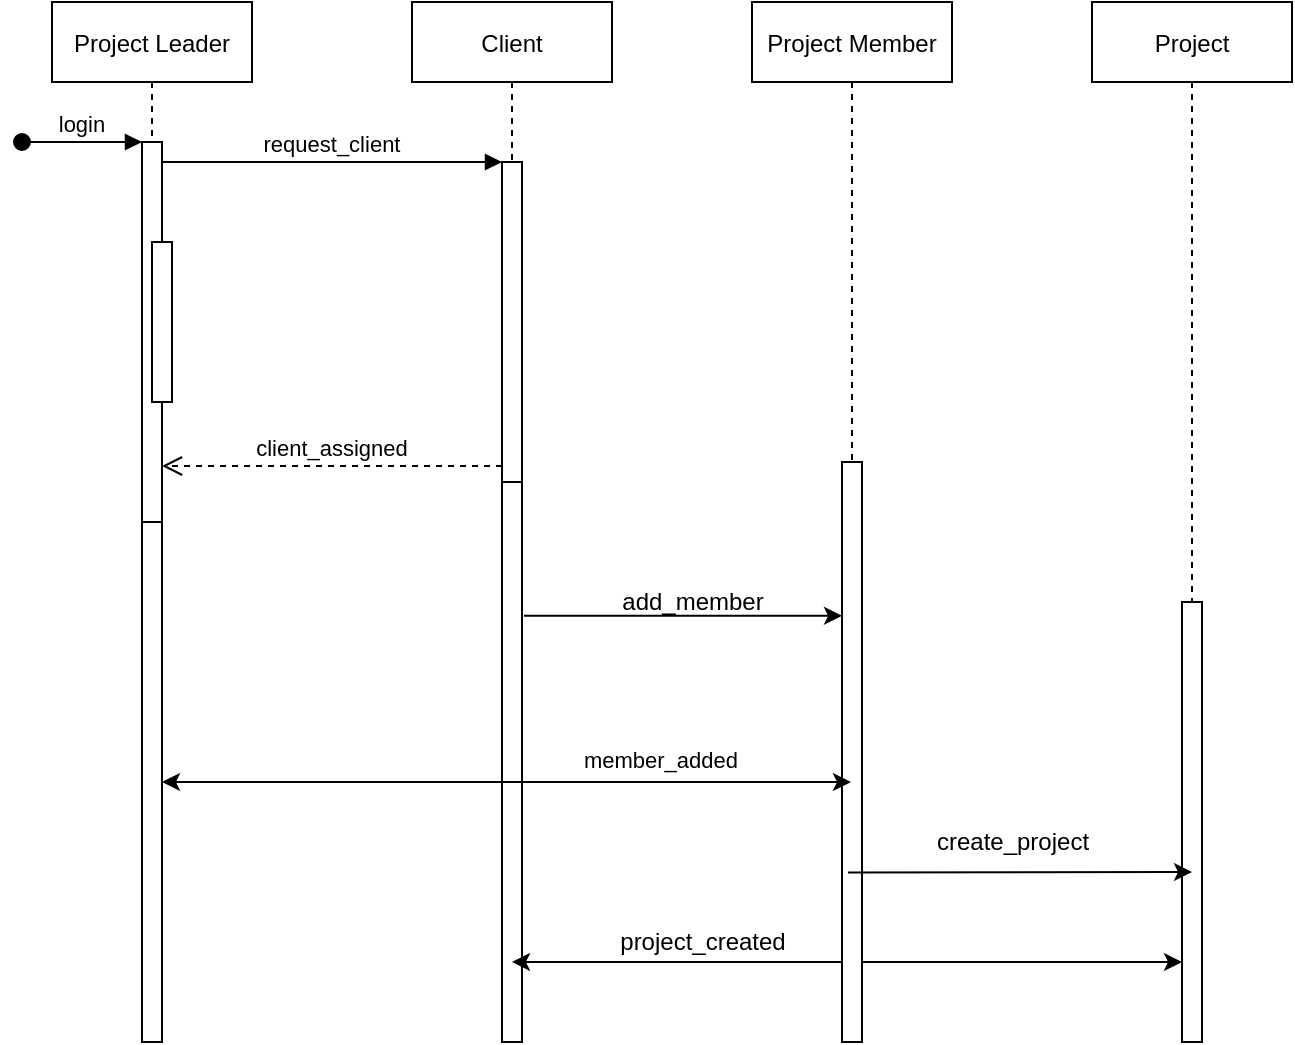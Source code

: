 <mxfile version="18.1.3" type="github">
  <diagram id="kgpKYQtTHZ0yAKxKKP6v" name="Page-1">
    <mxGraphModel dx="1108" dy="422" grid="1" gridSize="10" guides="1" tooltips="1" connect="1" arrows="1" fold="1" page="1" pageScale="1" pageWidth="850" pageHeight="1100" math="0" shadow="0">
      <root>
        <mxCell id="0" />
        <mxCell id="1" parent="0" />
        <mxCell id="3nuBFxr9cyL0pnOWT2aG-1" value="Project Leader" style="shape=umlLifeline;perimeter=lifelinePerimeter;container=1;collapsible=0;recursiveResize=0;rounded=0;shadow=0;strokeWidth=1;" parent="1" vertex="1">
          <mxGeometry x="120" y="80" width="100" height="300" as="geometry" />
        </mxCell>
        <mxCell id="3nuBFxr9cyL0pnOWT2aG-2" value="" style="points=[];perimeter=orthogonalPerimeter;rounded=0;shadow=0;strokeWidth=1;" parent="3nuBFxr9cyL0pnOWT2aG-1" vertex="1">
          <mxGeometry x="45" y="70" width="10" height="190" as="geometry" />
        </mxCell>
        <mxCell id="3nuBFxr9cyL0pnOWT2aG-3" value="login" style="verticalAlign=bottom;startArrow=oval;endArrow=block;startSize=8;shadow=0;strokeWidth=1;" parent="3nuBFxr9cyL0pnOWT2aG-1" target="3nuBFxr9cyL0pnOWT2aG-2" edge="1">
          <mxGeometry relative="1" as="geometry">
            <mxPoint x="-15" y="70" as="sourcePoint" />
          </mxGeometry>
        </mxCell>
        <mxCell id="3nuBFxr9cyL0pnOWT2aG-4" value="" style="points=[];perimeter=orthogonalPerimeter;rounded=0;shadow=0;strokeWidth=1;" parent="3nuBFxr9cyL0pnOWT2aG-1" vertex="1">
          <mxGeometry x="50" y="120" width="10" height="80" as="geometry" />
        </mxCell>
        <mxCell id="3nuBFxr9cyL0pnOWT2aG-5" value="Client" style="shape=umlLifeline;perimeter=lifelinePerimeter;container=1;collapsible=0;recursiveResize=0;rounded=0;shadow=0;strokeWidth=1;" parent="1" vertex="1">
          <mxGeometry x="300" y="80" width="100" height="520" as="geometry" />
        </mxCell>
        <mxCell id="3nuBFxr9cyL0pnOWT2aG-6" value="" style="points=[];perimeter=orthogonalPerimeter;rounded=0;shadow=0;strokeWidth=1;" parent="3nuBFxr9cyL0pnOWT2aG-5" vertex="1">
          <mxGeometry x="45" y="80" width="10" height="160" as="geometry" />
        </mxCell>
        <mxCell id="mJC5pDZsLq6I0sC_TlM1-5" value="" style="points=[];perimeter=orthogonalPerimeter;rounded=0;shadow=0;strokeWidth=1;" vertex="1" parent="3nuBFxr9cyL0pnOWT2aG-5">
          <mxGeometry x="45" y="240" width="10" height="280" as="geometry" />
        </mxCell>
        <mxCell id="mJC5pDZsLq6I0sC_TlM1-14" value="" style="endArrow=classic;startArrow=classic;html=1;rounded=0;" edge="1" parent="3nuBFxr9cyL0pnOWT2aG-5" target="mJC5pDZsLq6I0sC_TlM1-4">
          <mxGeometry width="50" height="50" relative="1" as="geometry">
            <mxPoint x="50" y="480" as="sourcePoint" />
            <mxPoint x="95" y="430" as="targetPoint" />
          </mxGeometry>
        </mxCell>
        <mxCell id="3nuBFxr9cyL0pnOWT2aG-7" value="client_assigned" style="verticalAlign=bottom;endArrow=open;dashed=1;endSize=8;exitX=0;exitY=0.95;shadow=0;strokeWidth=1;" parent="1" source="3nuBFxr9cyL0pnOWT2aG-6" target="3nuBFxr9cyL0pnOWT2aG-2" edge="1">
          <mxGeometry relative="1" as="geometry">
            <mxPoint x="275" y="236" as="targetPoint" />
          </mxGeometry>
        </mxCell>
        <mxCell id="3nuBFxr9cyL0pnOWT2aG-8" value="request_client" style="verticalAlign=bottom;endArrow=block;entryX=0;entryY=0;shadow=0;strokeWidth=1;" parent="1" source="3nuBFxr9cyL0pnOWT2aG-2" target="3nuBFxr9cyL0pnOWT2aG-6" edge="1">
          <mxGeometry relative="1" as="geometry">
            <mxPoint x="275" y="160" as="sourcePoint" />
            <mxPoint as="offset" />
          </mxGeometry>
        </mxCell>
        <mxCell id="mJC5pDZsLq6I0sC_TlM1-1" value="Project Member" style="shape=umlLifeline;perimeter=lifelinePerimeter;container=1;collapsible=0;recursiveResize=0;rounded=0;shadow=0;strokeWidth=1;" vertex="1" parent="1">
          <mxGeometry x="470" y="80" width="100" height="520" as="geometry" />
        </mxCell>
        <mxCell id="mJC5pDZsLq6I0sC_TlM1-2" value="" style="points=[];perimeter=orthogonalPerimeter;rounded=0;shadow=0;strokeWidth=1;" vertex="1" parent="mJC5pDZsLq6I0sC_TlM1-1">
          <mxGeometry x="45" y="230" width="10" height="290" as="geometry" />
        </mxCell>
        <mxCell id="mJC5pDZsLq6I0sC_TlM1-3" value="Project" style="shape=umlLifeline;perimeter=lifelinePerimeter;container=1;collapsible=0;recursiveResize=0;rounded=0;shadow=0;strokeWidth=1;" vertex="1" parent="1">
          <mxGeometry x="640" y="80" width="100" height="300" as="geometry" />
        </mxCell>
        <mxCell id="mJC5pDZsLq6I0sC_TlM1-4" value="" style="points=[];perimeter=orthogonalPerimeter;rounded=0;shadow=0;strokeWidth=1;" vertex="1" parent="1">
          <mxGeometry x="685" y="380" width="10" height="220" as="geometry" />
        </mxCell>
        <mxCell id="mJC5pDZsLq6I0sC_TlM1-6" value="" style="points=[];perimeter=orthogonalPerimeter;rounded=0;shadow=0;strokeWidth=1;" vertex="1" parent="1">
          <mxGeometry x="165" y="340" width="10" height="260" as="geometry" />
        </mxCell>
        <mxCell id="mJC5pDZsLq6I0sC_TlM1-7" value="" style="endArrow=classic;html=1;rounded=0;exitX=1.1;exitY=0.239;exitDx=0;exitDy=0;exitPerimeter=0;" edge="1" parent="1" source="mJC5pDZsLq6I0sC_TlM1-5" target="mJC5pDZsLq6I0sC_TlM1-2">
          <mxGeometry width="50" height="50" relative="1" as="geometry">
            <mxPoint x="400" y="330" as="sourcePoint" />
            <mxPoint x="450" y="280" as="targetPoint" />
          </mxGeometry>
        </mxCell>
        <mxCell id="mJC5pDZsLq6I0sC_TlM1-8" value="add_member" style="text;html=1;align=center;verticalAlign=middle;resizable=0;points=[];autosize=1;strokeColor=none;fillColor=none;" vertex="1" parent="1">
          <mxGeometry x="400" y="370" width="80" height="20" as="geometry" />
        </mxCell>
        <mxCell id="mJC5pDZsLq6I0sC_TlM1-10" value="" style="endArrow=classic;startArrow=classic;html=1;rounded=0;" edge="1" parent="1" source="mJC5pDZsLq6I0sC_TlM1-6" target="mJC5pDZsLq6I0sC_TlM1-1">
          <mxGeometry width="50" height="50" relative="1" as="geometry">
            <mxPoint x="400" y="430" as="sourcePoint" />
            <mxPoint x="450" y="380" as="targetPoint" />
          </mxGeometry>
        </mxCell>
        <mxCell id="mJC5pDZsLq6I0sC_TlM1-11" value="member_added" style="edgeLabel;html=1;align=center;verticalAlign=middle;resizable=0;points=[];" vertex="1" connectable="0" parent="mJC5pDZsLq6I0sC_TlM1-10">
          <mxGeometry x="0.439" y="1" relative="1" as="geometry">
            <mxPoint x="1" y="-10" as="offset" />
          </mxGeometry>
        </mxCell>
        <mxCell id="mJC5pDZsLq6I0sC_TlM1-12" value="" style="endArrow=classic;html=1;rounded=0;exitX=0.48;exitY=0.837;exitDx=0;exitDy=0;exitPerimeter=0;" edge="1" parent="1" source="mJC5pDZsLq6I0sC_TlM1-1">
          <mxGeometry width="50" height="50" relative="1" as="geometry">
            <mxPoint x="400" y="530" as="sourcePoint" />
            <mxPoint x="690" y="515" as="targetPoint" />
          </mxGeometry>
        </mxCell>
        <mxCell id="mJC5pDZsLq6I0sC_TlM1-13" value="create_project" style="text;html=1;align=center;verticalAlign=middle;resizable=0;points=[];autosize=1;strokeColor=none;fillColor=none;" vertex="1" parent="1">
          <mxGeometry x="560" y="490" width="80" height="20" as="geometry" />
        </mxCell>
        <mxCell id="mJC5pDZsLq6I0sC_TlM1-15" value="project_created" style="text;html=1;align=center;verticalAlign=middle;resizable=0;points=[];autosize=1;strokeColor=none;fillColor=none;" vertex="1" parent="1">
          <mxGeometry x="400" y="540" width="90" height="20" as="geometry" />
        </mxCell>
      </root>
    </mxGraphModel>
  </diagram>
</mxfile>

